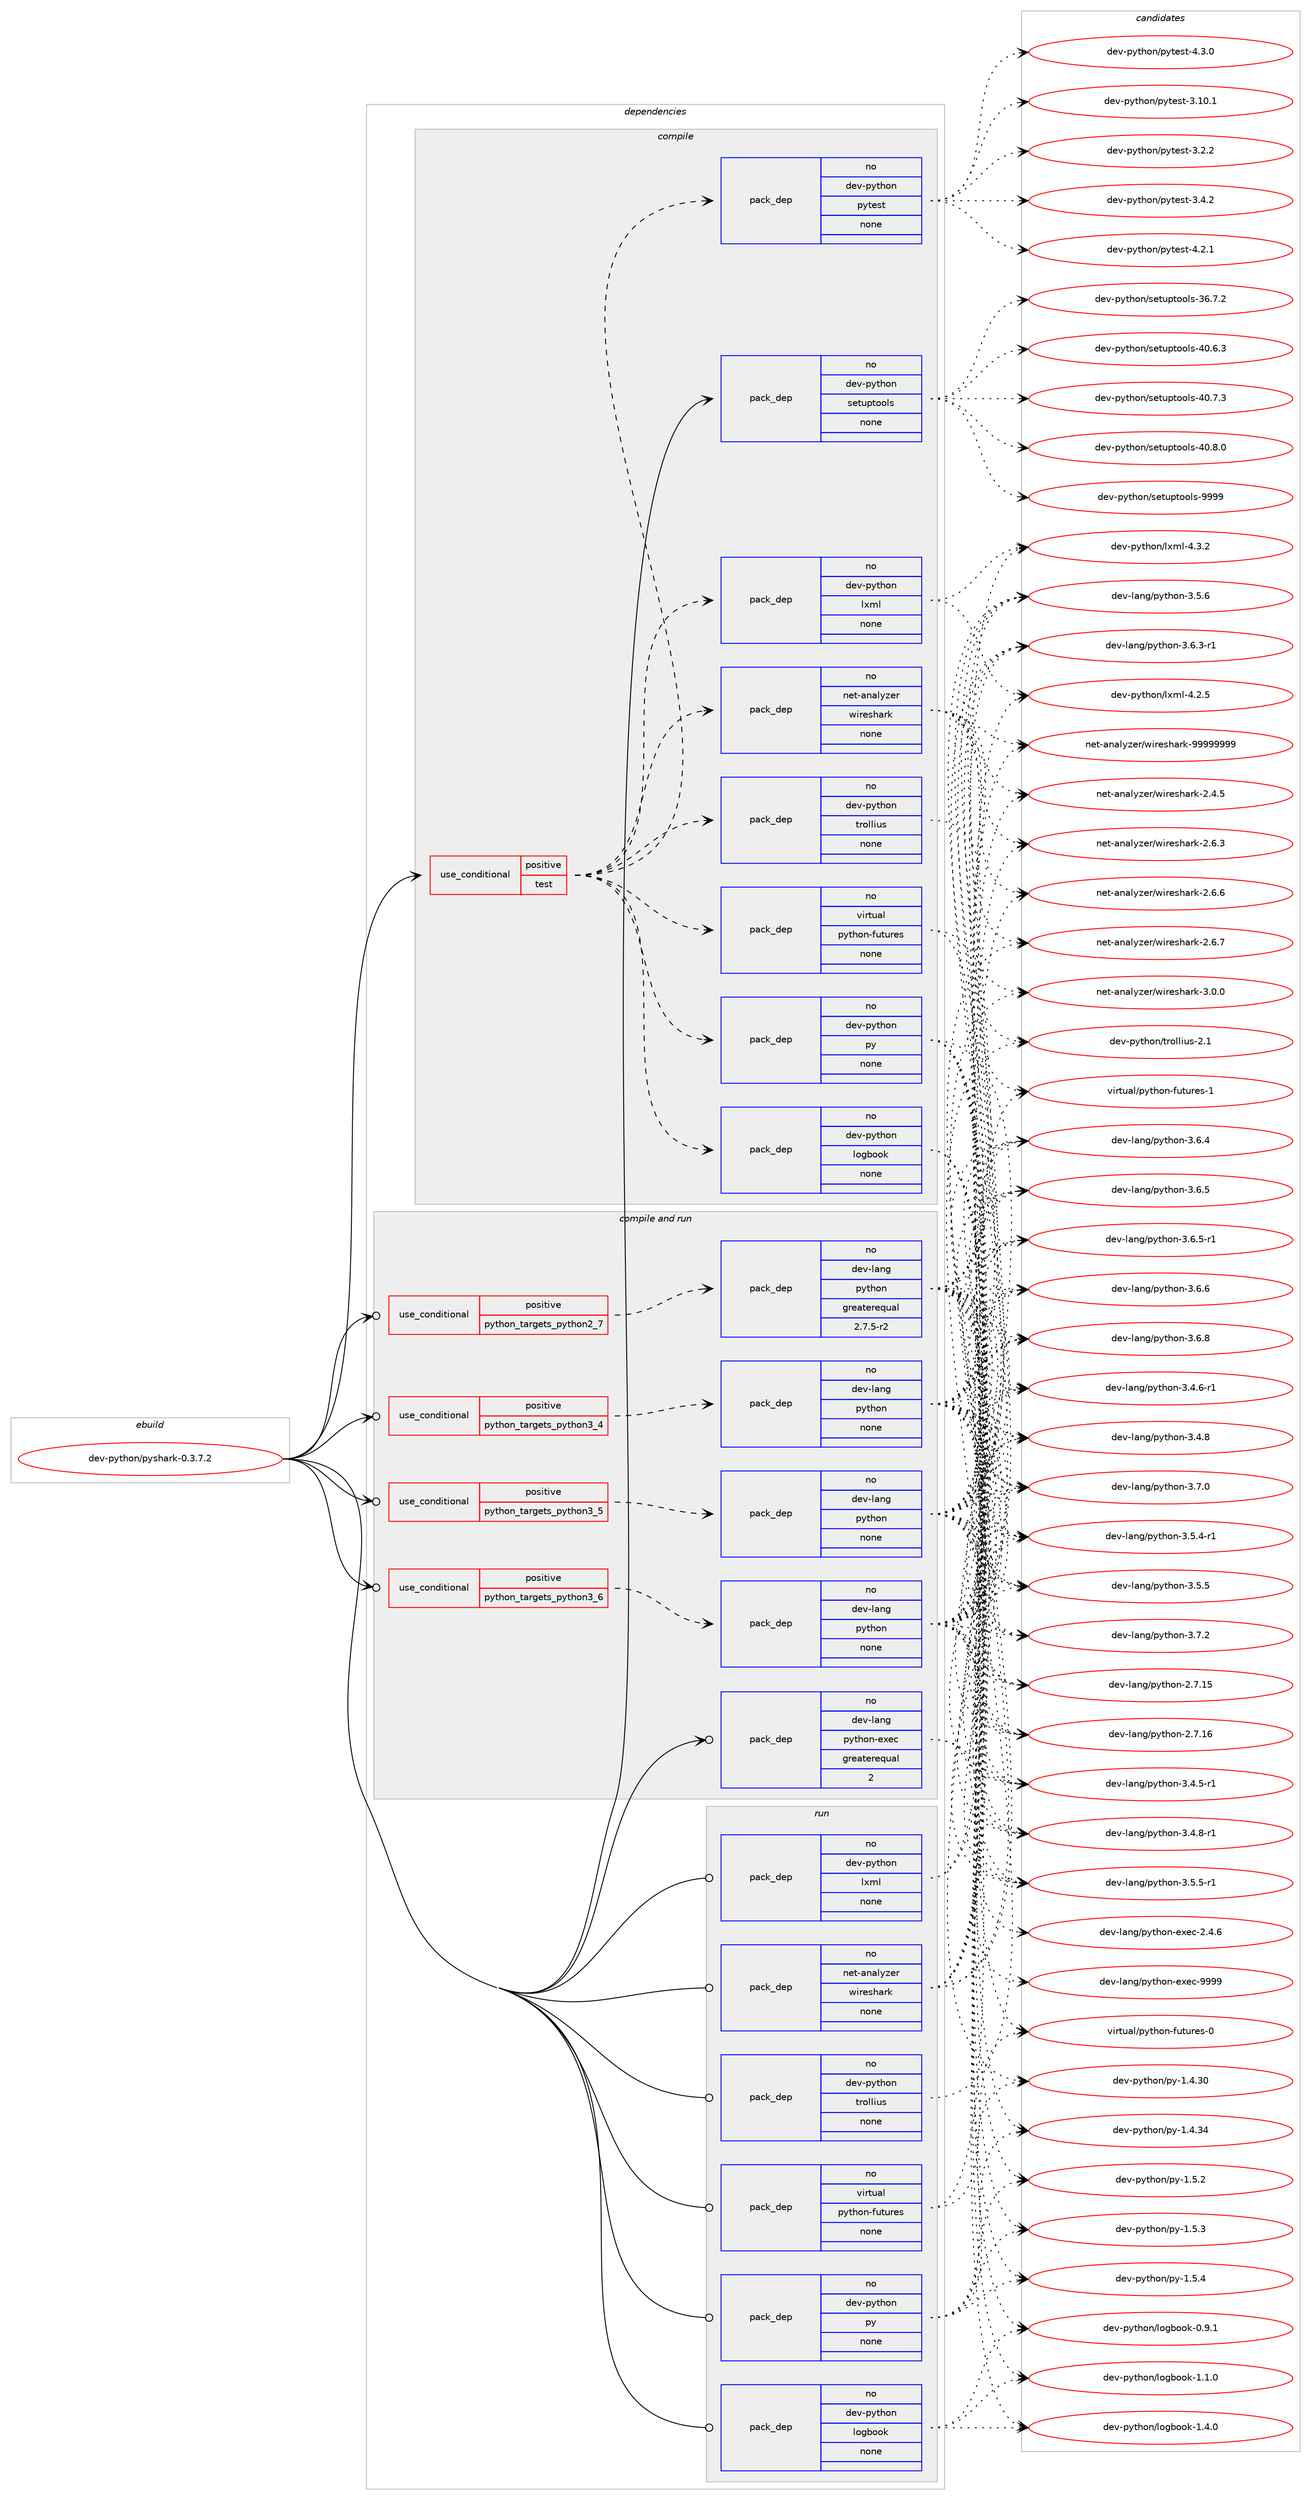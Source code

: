 digraph prolog {

# *************
# Graph options
# *************

newrank=true;
concentrate=true;
compound=true;
graph [rankdir=LR,fontname=Helvetica,fontsize=10,ranksep=1.5];#, ranksep=2.5, nodesep=0.2];
edge  [arrowhead=vee];
node  [fontname=Helvetica,fontsize=10];

# **********
# The ebuild
# **********

subgraph cluster_leftcol {
color=gray;
rank=same;
label=<<i>ebuild</i>>;
id [label="dev-python/pyshark-0.3.7.2", color=red, width=4, href="../dev-python/pyshark-0.3.7.2.svg"];
}

# ****************
# The dependencies
# ****************

subgraph cluster_midcol {
color=gray;
label=<<i>dependencies</i>>;
subgraph cluster_compile {
fillcolor="#eeeeee";
style=filled;
label=<<i>compile</i>>;
subgraph cond381792 {
dependency1432299 [label=<<TABLE BORDER="0" CELLBORDER="1" CELLSPACING="0" CELLPADDING="4"><TR><TD ROWSPAN="3" CELLPADDING="10">use_conditional</TD></TR><TR><TD>positive</TD></TR><TR><TD>test</TD></TR></TABLE>>, shape=none, color=red];
subgraph pack1027167 {
dependency1432300 [label=<<TABLE BORDER="0" CELLBORDER="1" CELLSPACING="0" CELLPADDING="4" WIDTH="220"><TR><TD ROWSPAN="6" CELLPADDING="30">pack_dep</TD></TR><TR><TD WIDTH="110">no</TD></TR><TR><TD>dev-python</TD></TR><TR><TD>py</TD></TR><TR><TD>none</TD></TR><TR><TD></TD></TR></TABLE>>, shape=none, color=blue];
}
dependency1432299:e -> dependency1432300:w [weight=20,style="dashed",arrowhead="vee"];
subgraph pack1027168 {
dependency1432301 [label=<<TABLE BORDER="0" CELLBORDER="1" CELLSPACING="0" CELLPADDING="4" WIDTH="220"><TR><TD ROWSPAN="6" CELLPADDING="30">pack_dep</TD></TR><TR><TD WIDTH="110">no</TD></TR><TR><TD>dev-python</TD></TR><TR><TD>logbook</TD></TR><TR><TD>none</TD></TR><TR><TD></TD></TR></TABLE>>, shape=none, color=blue];
}
dependency1432299:e -> dependency1432301:w [weight=20,style="dashed",arrowhead="vee"];
subgraph pack1027169 {
dependency1432302 [label=<<TABLE BORDER="0" CELLBORDER="1" CELLSPACING="0" CELLPADDING="4" WIDTH="220"><TR><TD ROWSPAN="6" CELLPADDING="30">pack_dep</TD></TR><TR><TD WIDTH="110">no</TD></TR><TR><TD>dev-python</TD></TR><TR><TD>lxml</TD></TR><TR><TD>none</TD></TR><TR><TD></TD></TR></TABLE>>, shape=none, color=blue];
}
dependency1432299:e -> dependency1432302:w [weight=20,style="dashed",arrowhead="vee"];
subgraph pack1027170 {
dependency1432303 [label=<<TABLE BORDER="0" CELLBORDER="1" CELLSPACING="0" CELLPADDING="4" WIDTH="220"><TR><TD ROWSPAN="6" CELLPADDING="30">pack_dep</TD></TR><TR><TD WIDTH="110">no</TD></TR><TR><TD>dev-python</TD></TR><TR><TD>trollius</TD></TR><TR><TD>none</TD></TR><TR><TD></TD></TR></TABLE>>, shape=none, color=blue];
}
dependency1432299:e -> dependency1432303:w [weight=20,style="dashed",arrowhead="vee"];
subgraph pack1027171 {
dependency1432304 [label=<<TABLE BORDER="0" CELLBORDER="1" CELLSPACING="0" CELLPADDING="4" WIDTH="220"><TR><TD ROWSPAN="6" CELLPADDING="30">pack_dep</TD></TR><TR><TD WIDTH="110">no</TD></TR><TR><TD>virtual</TD></TR><TR><TD>python-futures</TD></TR><TR><TD>none</TD></TR><TR><TD></TD></TR></TABLE>>, shape=none, color=blue];
}
dependency1432299:e -> dependency1432304:w [weight=20,style="dashed",arrowhead="vee"];
subgraph pack1027172 {
dependency1432305 [label=<<TABLE BORDER="0" CELLBORDER="1" CELLSPACING="0" CELLPADDING="4" WIDTH="220"><TR><TD ROWSPAN="6" CELLPADDING="30">pack_dep</TD></TR><TR><TD WIDTH="110">no</TD></TR><TR><TD>net-analyzer</TD></TR><TR><TD>wireshark</TD></TR><TR><TD>none</TD></TR><TR><TD></TD></TR></TABLE>>, shape=none, color=blue];
}
dependency1432299:e -> dependency1432305:w [weight=20,style="dashed",arrowhead="vee"];
subgraph pack1027173 {
dependency1432306 [label=<<TABLE BORDER="0" CELLBORDER="1" CELLSPACING="0" CELLPADDING="4" WIDTH="220"><TR><TD ROWSPAN="6" CELLPADDING="30">pack_dep</TD></TR><TR><TD WIDTH="110">no</TD></TR><TR><TD>dev-python</TD></TR><TR><TD>pytest</TD></TR><TR><TD>none</TD></TR><TR><TD></TD></TR></TABLE>>, shape=none, color=blue];
}
dependency1432299:e -> dependency1432306:w [weight=20,style="dashed",arrowhead="vee"];
}
id:e -> dependency1432299:w [weight=20,style="solid",arrowhead="vee"];
subgraph pack1027174 {
dependency1432307 [label=<<TABLE BORDER="0" CELLBORDER="1" CELLSPACING="0" CELLPADDING="4" WIDTH="220"><TR><TD ROWSPAN="6" CELLPADDING="30">pack_dep</TD></TR><TR><TD WIDTH="110">no</TD></TR><TR><TD>dev-python</TD></TR><TR><TD>setuptools</TD></TR><TR><TD>none</TD></TR><TR><TD></TD></TR></TABLE>>, shape=none, color=blue];
}
id:e -> dependency1432307:w [weight=20,style="solid",arrowhead="vee"];
}
subgraph cluster_compileandrun {
fillcolor="#eeeeee";
style=filled;
label=<<i>compile and run</i>>;
subgraph cond381793 {
dependency1432308 [label=<<TABLE BORDER="0" CELLBORDER="1" CELLSPACING="0" CELLPADDING="4"><TR><TD ROWSPAN="3" CELLPADDING="10">use_conditional</TD></TR><TR><TD>positive</TD></TR><TR><TD>python_targets_python2_7</TD></TR></TABLE>>, shape=none, color=red];
subgraph pack1027175 {
dependency1432309 [label=<<TABLE BORDER="0" CELLBORDER="1" CELLSPACING="0" CELLPADDING="4" WIDTH="220"><TR><TD ROWSPAN="6" CELLPADDING="30">pack_dep</TD></TR><TR><TD WIDTH="110">no</TD></TR><TR><TD>dev-lang</TD></TR><TR><TD>python</TD></TR><TR><TD>greaterequal</TD></TR><TR><TD>2.7.5-r2</TD></TR></TABLE>>, shape=none, color=blue];
}
dependency1432308:e -> dependency1432309:w [weight=20,style="dashed",arrowhead="vee"];
}
id:e -> dependency1432308:w [weight=20,style="solid",arrowhead="odotvee"];
subgraph cond381794 {
dependency1432310 [label=<<TABLE BORDER="0" CELLBORDER="1" CELLSPACING="0" CELLPADDING="4"><TR><TD ROWSPAN="3" CELLPADDING="10">use_conditional</TD></TR><TR><TD>positive</TD></TR><TR><TD>python_targets_python3_4</TD></TR></TABLE>>, shape=none, color=red];
subgraph pack1027176 {
dependency1432311 [label=<<TABLE BORDER="0" CELLBORDER="1" CELLSPACING="0" CELLPADDING="4" WIDTH="220"><TR><TD ROWSPAN="6" CELLPADDING="30">pack_dep</TD></TR><TR><TD WIDTH="110">no</TD></TR><TR><TD>dev-lang</TD></TR><TR><TD>python</TD></TR><TR><TD>none</TD></TR><TR><TD></TD></TR></TABLE>>, shape=none, color=blue];
}
dependency1432310:e -> dependency1432311:w [weight=20,style="dashed",arrowhead="vee"];
}
id:e -> dependency1432310:w [weight=20,style="solid",arrowhead="odotvee"];
subgraph cond381795 {
dependency1432312 [label=<<TABLE BORDER="0" CELLBORDER="1" CELLSPACING="0" CELLPADDING="4"><TR><TD ROWSPAN="3" CELLPADDING="10">use_conditional</TD></TR><TR><TD>positive</TD></TR><TR><TD>python_targets_python3_5</TD></TR></TABLE>>, shape=none, color=red];
subgraph pack1027177 {
dependency1432313 [label=<<TABLE BORDER="0" CELLBORDER="1" CELLSPACING="0" CELLPADDING="4" WIDTH="220"><TR><TD ROWSPAN="6" CELLPADDING="30">pack_dep</TD></TR><TR><TD WIDTH="110">no</TD></TR><TR><TD>dev-lang</TD></TR><TR><TD>python</TD></TR><TR><TD>none</TD></TR><TR><TD></TD></TR></TABLE>>, shape=none, color=blue];
}
dependency1432312:e -> dependency1432313:w [weight=20,style="dashed",arrowhead="vee"];
}
id:e -> dependency1432312:w [weight=20,style="solid",arrowhead="odotvee"];
subgraph cond381796 {
dependency1432314 [label=<<TABLE BORDER="0" CELLBORDER="1" CELLSPACING="0" CELLPADDING="4"><TR><TD ROWSPAN="3" CELLPADDING="10">use_conditional</TD></TR><TR><TD>positive</TD></TR><TR><TD>python_targets_python3_6</TD></TR></TABLE>>, shape=none, color=red];
subgraph pack1027178 {
dependency1432315 [label=<<TABLE BORDER="0" CELLBORDER="1" CELLSPACING="0" CELLPADDING="4" WIDTH="220"><TR><TD ROWSPAN="6" CELLPADDING="30">pack_dep</TD></TR><TR><TD WIDTH="110">no</TD></TR><TR><TD>dev-lang</TD></TR><TR><TD>python</TD></TR><TR><TD>none</TD></TR><TR><TD></TD></TR></TABLE>>, shape=none, color=blue];
}
dependency1432314:e -> dependency1432315:w [weight=20,style="dashed",arrowhead="vee"];
}
id:e -> dependency1432314:w [weight=20,style="solid",arrowhead="odotvee"];
subgraph pack1027179 {
dependency1432316 [label=<<TABLE BORDER="0" CELLBORDER="1" CELLSPACING="0" CELLPADDING="4" WIDTH="220"><TR><TD ROWSPAN="6" CELLPADDING="30">pack_dep</TD></TR><TR><TD WIDTH="110">no</TD></TR><TR><TD>dev-lang</TD></TR><TR><TD>python-exec</TD></TR><TR><TD>greaterequal</TD></TR><TR><TD>2</TD></TR></TABLE>>, shape=none, color=blue];
}
id:e -> dependency1432316:w [weight=20,style="solid",arrowhead="odotvee"];
}
subgraph cluster_run {
fillcolor="#eeeeee";
style=filled;
label=<<i>run</i>>;
subgraph pack1027180 {
dependency1432317 [label=<<TABLE BORDER="0" CELLBORDER="1" CELLSPACING="0" CELLPADDING="4" WIDTH="220"><TR><TD ROWSPAN="6" CELLPADDING="30">pack_dep</TD></TR><TR><TD WIDTH="110">no</TD></TR><TR><TD>dev-python</TD></TR><TR><TD>logbook</TD></TR><TR><TD>none</TD></TR><TR><TD></TD></TR></TABLE>>, shape=none, color=blue];
}
id:e -> dependency1432317:w [weight=20,style="solid",arrowhead="odot"];
subgraph pack1027181 {
dependency1432318 [label=<<TABLE BORDER="0" CELLBORDER="1" CELLSPACING="0" CELLPADDING="4" WIDTH="220"><TR><TD ROWSPAN="6" CELLPADDING="30">pack_dep</TD></TR><TR><TD WIDTH="110">no</TD></TR><TR><TD>dev-python</TD></TR><TR><TD>lxml</TD></TR><TR><TD>none</TD></TR><TR><TD></TD></TR></TABLE>>, shape=none, color=blue];
}
id:e -> dependency1432318:w [weight=20,style="solid",arrowhead="odot"];
subgraph pack1027182 {
dependency1432319 [label=<<TABLE BORDER="0" CELLBORDER="1" CELLSPACING="0" CELLPADDING="4" WIDTH="220"><TR><TD ROWSPAN="6" CELLPADDING="30">pack_dep</TD></TR><TR><TD WIDTH="110">no</TD></TR><TR><TD>dev-python</TD></TR><TR><TD>py</TD></TR><TR><TD>none</TD></TR><TR><TD></TD></TR></TABLE>>, shape=none, color=blue];
}
id:e -> dependency1432319:w [weight=20,style="solid",arrowhead="odot"];
subgraph pack1027183 {
dependency1432320 [label=<<TABLE BORDER="0" CELLBORDER="1" CELLSPACING="0" CELLPADDING="4" WIDTH="220"><TR><TD ROWSPAN="6" CELLPADDING="30">pack_dep</TD></TR><TR><TD WIDTH="110">no</TD></TR><TR><TD>dev-python</TD></TR><TR><TD>trollius</TD></TR><TR><TD>none</TD></TR><TR><TD></TD></TR></TABLE>>, shape=none, color=blue];
}
id:e -> dependency1432320:w [weight=20,style="solid",arrowhead="odot"];
subgraph pack1027184 {
dependency1432321 [label=<<TABLE BORDER="0" CELLBORDER="1" CELLSPACING="0" CELLPADDING="4" WIDTH="220"><TR><TD ROWSPAN="6" CELLPADDING="30">pack_dep</TD></TR><TR><TD WIDTH="110">no</TD></TR><TR><TD>net-analyzer</TD></TR><TR><TD>wireshark</TD></TR><TR><TD>none</TD></TR><TR><TD></TD></TR></TABLE>>, shape=none, color=blue];
}
id:e -> dependency1432321:w [weight=20,style="solid",arrowhead="odot"];
subgraph pack1027185 {
dependency1432322 [label=<<TABLE BORDER="0" CELLBORDER="1" CELLSPACING="0" CELLPADDING="4" WIDTH="220"><TR><TD ROWSPAN="6" CELLPADDING="30">pack_dep</TD></TR><TR><TD WIDTH="110">no</TD></TR><TR><TD>virtual</TD></TR><TR><TD>python-futures</TD></TR><TR><TD>none</TD></TR><TR><TD></TD></TR></TABLE>>, shape=none, color=blue];
}
id:e -> dependency1432322:w [weight=20,style="solid",arrowhead="odot"];
}
}

# **************
# The candidates
# **************

subgraph cluster_choices {
rank=same;
color=gray;
label=<<i>candidates</i>>;

subgraph choice1027167 {
color=black;
nodesep=1;
choice100101118451121211161041111104711212145494652465148 [label="dev-python/py-1.4.30", color=red, width=4,href="../dev-python/py-1.4.30.svg"];
choice100101118451121211161041111104711212145494652465152 [label="dev-python/py-1.4.34", color=red, width=4,href="../dev-python/py-1.4.34.svg"];
choice1001011184511212111610411111047112121454946534650 [label="dev-python/py-1.5.2", color=red, width=4,href="../dev-python/py-1.5.2.svg"];
choice1001011184511212111610411111047112121454946534651 [label="dev-python/py-1.5.3", color=red, width=4,href="../dev-python/py-1.5.3.svg"];
choice1001011184511212111610411111047112121454946534652 [label="dev-python/py-1.5.4", color=red, width=4,href="../dev-python/py-1.5.4.svg"];
dependency1432300:e -> choice100101118451121211161041111104711212145494652465148:w [style=dotted,weight="100"];
dependency1432300:e -> choice100101118451121211161041111104711212145494652465152:w [style=dotted,weight="100"];
dependency1432300:e -> choice1001011184511212111610411111047112121454946534650:w [style=dotted,weight="100"];
dependency1432300:e -> choice1001011184511212111610411111047112121454946534651:w [style=dotted,weight="100"];
dependency1432300:e -> choice1001011184511212111610411111047112121454946534652:w [style=dotted,weight="100"];
}
subgraph choice1027168 {
color=black;
nodesep=1;
choice100101118451121211161041111104710811110398111111107454846574649 [label="dev-python/logbook-0.9.1", color=red, width=4,href="../dev-python/logbook-0.9.1.svg"];
choice100101118451121211161041111104710811110398111111107454946494648 [label="dev-python/logbook-1.1.0", color=red, width=4,href="../dev-python/logbook-1.1.0.svg"];
choice100101118451121211161041111104710811110398111111107454946524648 [label="dev-python/logbook-1.4.0", color=red, width=4,href="../dev-python/logbook-1.4.0.svg"];
dependency1432301:e -> choice100101118451121211161041111104710811110398111111107454846574649:w [style=dotted,weight="100"];
dependency1432301:e -> choice100101118451121211161041111104710811110398111111107454946494648:w [style=dotted,weight="100"];
dependency1432301:e -> choice100101118451121211161041111104710811110398111111107454946524648:w [style=dotted,weight="100"];
}
subgraph choice1027169 {
color=black;
nodesep=1;
choice1001011184511212111610411111047108120109108455246504653 [label="dev-python/lxml-4.2.5", color=red, width=4,href="../dev-python/lxml-4.2.5.svg"];
choice1001011184511212111610411111047108120109108455246514650 [label="dev-python/lxml-4.3.2", color=red, width=4,href="../dev-python/lxml-4.3.2.svg"];
dependency1432302:e -> choice1001011184511212111610411111047108120109108455246504653:w [style=dotted,weight="100"];
dependency1432302:e -> choice1001011184511212111610411111047108120109108455246514650:w [style=dotted,weight="100"];
}
subgraph choice1027170 {
color=black;
nodesep=1;
choice100101118451121211161041111104711611411110810810511711545504649 [label="dev-python/trollius-2.1", color=red, width=4,href="../dev-python/trollius-2.1.svg"];
dependency1432303:e -> choice100101118451121211161041111104711611411110810810511711545504649:w [style=dotted,weight="100"];
}
subgraph choice1027171 {
color=black;
nodesep=1;
choice1181051141161179710847112121116104111110451021171161171141011154548 [label="virtual/python-futures-0", color=red, width=4,href="../virtual/python-futures-0.svg"];
choice1181051141161179710847112121116104111110451021171161171141011154549 [label="virtual/python-futures-1", color=red, width=4,href="../virtual/python-futures-1.svg"];
dependency1432304:e -> choice1181051141161179710847112121116104111110451021171161171141011154548:w [style=dotted,weight="100"];
dependency1432304:e -> choice1181051141161179710847112121116104111110451021171161171141011154549:w [style=dotted,weight="100"];
}
subgraph choice1027172 {
color=black;
nodesep=1;
choice1101011164597110971081211221011144711910511410111510497114107455046524653 [label="net-analyzer/wireshark-2.4.5", color=red, width=4,href="../net-analyzer/wireshark-2.4.5.svg"];
choice1101011164597110971081211221011144711910511410111510497114107455046544651 [label="net-analyzer/wireshark-2.6.3", color=red, width=4,href="../net-analyzer/wireshark-2.6.3.svg"];
choice1101011164597110971081211221011144711910511410111510497114107455046544654 [label="net-analyzer/wireshark-2.6.6", color=red, width=4,href="../net-analyzer/wireshark-2.6.6.svg"];
choice1101011164597110971081211221011144711910511410111510497114107455046544655 [label="net-analyzer/wireshark-2.6.7", color=red, width=4,href="../net-analyzer/wireshark-2.6.7.svg"];
choice1101011164597110971081211221011144711910511410111510497114107455146484648 [label="net-analyzer/wireshark-3.0.0", color=red, width=4,href="../net-analyzer/wireshark-3.0.0.svg"];
choice1101011164597110971081211221011144711910511410111510497114107455757575757575757 [label="net-analyzer/wireshark-99999999", color=red, width=4,href="../net-analyzer/wireshark-99999999.svg"];
dependency1432305:e -> choice1101011164597110971081211221011144711910511410111510497114107455046524653:w [style=dotted,weight="100"];
dependency1432305:e -> choice1101011164597110971081211221011144711910511410111510497114107455046544651:w [style=dotted,weight="100"];
dependency1432305:e -> choice1101011164597110971081211221011144711910511410111510497114107455046544654:w [style=dotted,weight="100"];
dependency1432305:e -> choice1101011164597110971081211221011144711910511410111510497114107455046544655:w [style=dotted,weight="100"];
dependency1432305:e -> choice1101011164597110971081211221011144711910511410111510497114107455146484648:w [style=dotted,weight="100"];
dependency1432305:e -> choice1101011164597110971081211221011144711910511410111510497114107455757575757575757:w [style=dotted,weight="100"];
}
subgraph choice1027173 {
color=black;
nodesep=1;
choice100101118451121211161041111104711212111610111511645514649484649 [label="dev-python/pytest-3.10.1", color=red, width=4,href="../dev-python/pytest-3.10.1.svg"];
choice1001011184511212111610411111047112121116101115116455146504650 [label="dev-python/pytest-3.2.2", color=red, width=4,href="../dev-python/pytest-3.2.2.svg"];
choice1001011184511212111610411111047112121116101115116455146524650 [label="dev-python/pytest-3.4.2", color=red, width=4,href="../dev-python/pytest-3.4.2.svg"];
choice1001011184511212111610411111047112121116101115116455246504649 [label="dev-python/pytest-4.2.1", color=red, width=4,href="../dev-python/pytest-4.2.1.svg"];
choice1001011184511212111610411111047112121116101115116455246514648 [label="dev-python/pytest-4.3.0", color=red, width=4,href="../dev-python/pytest-4.3.0.svg"];
dependency1432306:e -> choice100101118451121211161041111104711212111610111511645514649484649:w [style=dotted,weight="100"];
dependency1432306:e -> choice1001011184511212111610411111047112121116101115116455146504650:w [style=dotted,weight="100"];
dependency1432306:e -> choice1001011184511212111610411111047112121116101115116455146524650:w [style=dotted,weight="100"];
dependency1432306:e -> choice1001011184511212111610411111047112121116101115116455246504649:w [style=dotted,weight="100"];
dependency1432306:e -> choice1001011184511212111610411111047112121116101115116455246514648:w [style=dotted,weight="100"];
}
subgraph choice1027174 {
color=black;
nodesep=1;
choice100101118451121211161041111104711510111611711211611111110811545515446554650 [label="dev-python/setuptools-36.7.2", color=red, width=4,href="../dev-python/setuptools-36.7.2.svg"];
choice100101118451121211161041111104711510111611711211611111110811545524846544651 [label="dev-python/setuptools-40.6.3", color=red, width=4,href="../dev-python/setuptools-40.6.3.svg"];
choice100101118451121211161041111104711510111611711211611111110811545524846554651 [label="dev-python/setuptools-40.7.3", color=red, width=4,href="../dev-python/setuptools-40.7.3.svg"];
choice100101118451121211161041111104711510111611711211611111110811545524846564648 [label="dev-python/setuptools-40.8.0", color=red, width=4,href="../dev-python/setuptools-40.8.0.svg"];
choice10010111845112121116104111110471151011161171121161111111081154557575757 [label="dev-python/setuptools-9999", color=red, width=4,href="../dev-python/setuptools-9999.svg"];
dependency1432307:e -> choice100101118451121211161041111104711510111611711211611111110811545515446554650:w [style=dotted,weight="100"];
dependency1432307:e -> choice100101118451121211161041111104711510111611711211611111110811545524846544651:w [style=dotted,weight="100"];
dependency1432307:e -> choice100101118451121211161041111104711510111611711211611111110811545524846554651:w [style=dotted,weight="100"];
dependency1432307:e -> choice100101118451121211161041111104711510111611711211611111110811545524846564648:w [style=dotted,weight="100"];
dependency1432307:e -> choice10010111845112121116104111110471151011161171121161111111081154557575757:w [style=dotted,weight="100"];
}
subgraph choice1027175 {
color=black;
nodesep=1;
choice10010111845108971101034711212111610411111045504655464953 [label="dev-lang/python-2.7.15", color=red, width=4,href="../dev-lang/python-2.7.15.svg"];
choice10010111845108971101034711212111610411111045504655464954 [label="dev-lang/python-2.7.16", color=red, width=4,href="../dev-lang/python-2.7.16.svg"];
choice1001011184510897110103471121211161041111104551465246534511449 [label="dev-lang/python-3.4.5-r1", color=red, width=4,href="../dev-lang/python-3.4.5-r1.svg"];
choice1001011184510897110103471121211161041111104551465246544511449 [label="dev-lang/python-3.4.6-r1", color=red, width=4,href="../dev-lang/python-3.4.6-r1.svg"];
choice100101118451089711010347112121116104111110455146524656 [label="dev-lang/python-3.4.8", color=red, width=4,href="../dev-lang/python-3.4.8.svg"];
choice1001011184510897110103471121211161041111104551465246564511449 [label="dev-lang/python-3.4.8-r1", color=red, width=4,href="../dev-lang/python-3.4.8-r1.svg"];
choice1001011184510897110103471121211161041111104551465346524511449 [label="dev-lang/python-3.5.4-r1", color=red, width=4,href="../dev-lang/python-3.5.4-r1.svg"];
choice100101118451089711010347112121116104111110455146534653 [label="dev-lang/python-3.5.5", color=red, width=4,href="../dev-lang/python-3.5.5.svg"];
choice1001011184510897110103471121211161041111104551465346534511449 [label="dev-lang/python-3.5.5-r1", color=red, width=4,href="../dev-lang/python-3.5.5-r1.svg"];
choice100101118451089711010347112121116104111110455146534654 [label="dev-lang/python-3.5.6", color=red, width=4,href="../dev-lang/python-3.5.6.svg"];
choice1001011184510897110103471121211161041111104551465446514511449 [label="dev-lang/python-3.6.3-r1", color=red, width=4,href="../dev-lang/python-3.6.3-r1.svg"];
choice100101118451089711010347112121116104111110455146544652 [label="dev-lang/python-3.6.4", color=red, width=4,href="../dev-lang/python-3.6.4.svg"];
choice100101118451089711010347112121116104111110455146544653 [label="dev-lang/python-3.6.5", color=red, width=4,href="../dev-lang/python-3.6.5.svg"];
choice1001011184510897110103471121211161041111104551465446534511449 [label="dev-lang/python-3.6.5-r1", color=red, width=4,href="../dev-lang/python-3.6.5-r1.svg"];
choice100101118451089711010347112121116104111110455146544654 [label="dev-lang/python-3.6.6", color=red, width=4,href="../dev-lang/python-3.6.6.svg"];
choice100101118451089711010347112121116104111110455146544656 [label="dev-lang/python-3.6.8", color=red, width=4,href="../dev-lang/python-3.6.8.svg"];
choice100101118451089711010347112121116104111110455146554648 [label="dev-lang/python-3.7.0", color=red, width=4,href="../dev-lang/python-3.7.0.svg"];
choice100101118451089711010347112121116104111110455146554650 [label="dev-lang/python-3.7.2", color=red, width=4,href="../dev-lang/python-3.7.2.svg"];
dependency1432309:e -> choice10010111845108971101034711212111610411111045504655464953:w [style=dotted,weight="100"];
dependency1432309:e -> choice10010111845108971101034711212111610411111045504655464954:w [style=dotted,weight="100"];
dependency1432309:e -> choice1001011184510897110103471121211161041111104551465246534511449:w [style=dotted,weight="100"];
dependency1432309:e -> choice1001011184510897110103471121211161041111104551465246544511449:w [style=dotted,weight="100"];
dependency1432309:e -> choice100101118451089711010347112121116104111110455146524656:w [style=dotted,weight="100"];
dependency1432309:e -> choice1001011184510897110103471121211161041111104551465246564511449:w [style=dotted,weight="100"];
dependency1432309:e -> choice1001011184510897110103471121211161041111104551465346524511449:w [style=dotted,weight="100"];
dependency1432309:e -> choice100101118451089711010347112121116104111110455146534653:w [style=dotted,weight="100"];
dependency1432309:e -> choice1001011184510897110103471121211161041111104551465346534511449:w [style=dotted,weight="100"];
dependency1432309:e -> choice100101118451089711010347112121116104111110455146534654:w [style=dotted,weight="100"];
dependency1432309:e -> choice1001011184510897110103471121211161041111104551465446514511449:w [style=dotted,weight="100"];
dependency1432309:e -> choice100101118451089711010347112121116104111110455146544652:w [style=dotted,weight="100"];
dependency1432309:e -> choice100101118451089711010347112121116104111110455146544653:w [style=dotted,weight="100"];
dependency1432309:e -> choice1001011184510897110103471121211161041111104551465446534511449:w [style=dotted,weight="100"];
dependency1432309:e -> choice100101118451089711010347112121116104111110455146544654:w [style=dotted,weight="100"];
dependency1432309:e -> choice100101118451089711010347112121116104111110455146544656:w [style=dotted,weight="100"];
dependency1432309:e -> choice100101118451089711010347112121116104111110455146554648:w [style=dotted,weight="100"];
dependency1432309:e -> choice100101118451089711010347112121116104111110455146554650:w [style=dotted,weight="100"];
}
subgraph choice1027176 {
color=black;
nodesep=1;
choice10010111845108971101034711212111610411111045504655464953 [label="dev-lang/python-2.7.15", color=red, width=4,href="../dev-lang/python-2.7.15.svg"];
choice10010111845108971101034711212111610411111045504655464954 [label="dev-lang/python-2.7.16", color=red, width=4,href="../dev-lang/python-2.7.16.svg"];
choice1001011184510897110103471121211161041111104551465246534511449 [label="dev-lang/python-3.4.5-r1", color=red, width=4,href="../dev-lang/python-3.4.5-r1.svg"];
choice1001011184510897110103471121211161041111104551465246544511449 [label="dev-lang/python-3.4.6-r1", color=red, width=4,href="../dev-lang/python-3.4.6-r1.svg"];
choice100101118451089711010347112121116104111110455146524656 [label="dev-lang/python-3.4.8", color=red, width=4,href="../dev-lang/python-3.4.8.svg"];
choice1001011184510897110103471121211161041111104551465246564511449 [label="dev-lang/python-3.4.8-r1", color=red, width=4,href="../dev-lang/python-3.4.8-r1.svg"];
choice1001011184510897110103471121211161041111104551465346524511449 [label="dev-lang/python-3.5.4-r1", color=red, width=4,href="../dev-lang/python-3.5.4-r1.svg"];
choice100101118451089711010347112121116104111110455146534653 [label="dev-lang/python-3.5.5", color=red, width=4,href="../dev-lang/python-3.5.5.svg"];
choice1001011184510897110103471121211161041111104551465346534511449 [label="dev-lang/python-3.5.5-r1", color=red, width=4,href="../dev-lang/python-3.5.5-r1.svg"];
choice100101118451089711010347112121116104111110455146534654 [label="dev-lang/python-3.5.6", color=red, width=4,href="../dev-lang/python-3.5.6.svg"];
choice1001011184510897110103471121211161041111104551465446514511449 [label="dev-lang/python-3.6.3-r1", color=red, width=4,href="../dev-lang/python-3.6.3-r1.svg"];
choice100101118451089711010347112121116104111110455146544652 [label="dev-lang/python-3.6.4", color=red, width=4,href="../dev-lang/python-3.6.4.svg"];
choice100101118451089711010347112121116104111110455146544653 [label="dev-lang/python-3.6.5", color=red, width=4,href="../dev-lang/python-3.6.5.svg"];
choice1001011184510897110103471121211161041111104551465446534511449 [label="dev-lang/python-3.6.5-r1", color=red, width=4,href="../dev-lang/python-3.6.5-r1.svg"];
choice100101118451089711010347112121116104111110455146544654 [label="dev-lang/python-3.6.6", color=red, width=4,href="../dev-lang/python-3.6.6.svg"];
choice100101118451089711010347112121116104111110455146544656 [label="dev-lang/python-3.6.8", color=red, width=4,href="../dev-lang/python-3.6.8.svg"];
choice100101118451089711010347112121116104111110455146554648 [label="dev-lang/python-3.7.0", color=red, width=4,href="../dev-lang/python-3.7.0.svg"];
choice100101118451089711010347112121116104111110455146554650 [label="dev-lang/python-3.7.2", color=red, width=4,href="../dev-lang/python-3.7.2.svg"];
dependency1432311:e -> choice10010111845108971101034711212111610411111045504655464953:w [style=dotted,weight="100"];
dependency1432311:e -> choice10010111845108971101034711212111610411111045504655464954:w [style=dotted,weight="100"];
dependency1432311:e -> choice1001011184510897110103471121211161041111104551465246534511449:w [style=dotted,weight="100"];
dependency1432311:e -> choice1001011184510897110103471121211161041111104551465246544511449:w [style=dotted,weight="100"];
dependency1432311:e -> choice100101118451089711010347112121116104111110455146524656:w [style=dotted,weight="100"];
dependency1432311:e -> choice1001011184510897110103471121211161041111104551465246564511449:w [style=dotted,weight="100"];
dependency1432311:e -> choice1001011184510897110103471121211161041111104551465346524511449:w [style=dotted,weight="100"];
dependency1432311:e -> choice100101118451089711010347112121116104111110455146534653:w [style=dotted,weight="100"];
dependency1432311:e -> choice1001011184510897110103471121211161041111104551465346534511449:w [style=dotted,weight="100"];
dependency1432311:e -> choice100101118451089711010347112121116104111110455146534654:w [style=dotted,weight="100"];
dependency1432311:e -> choice1001011184510897110103471121211161041111104551465446514511449:w [style=dotted,weight="100"];
dependency1432311:e -> choice100101118451089711010347112121116104111110455146544652:w [style=dotted,weight="100"];
dependency1432311:e -> choice100101118451089711010347112121116104111110455146544653:w [style=dotted,weight="100"];
dependency1432311:e -> choice1001011184510897110103471121211161041111104551465446534511449:w [style=dotted,weight="100"];
dependency1432311:e -> choice100101118451089711010347112121116104111110455146544654:w [style=dotted,weight="100"];
dependency1432311:e -> choice100101118451089711010347112121116104111110455146544656:w [style=dotted,weight="100"];
dependency1432311:e -> choice100101118451089711010347112121116104111110455146554648:w [style=dotted,weight="100"];
dependency1432311:e -> choice100101118451089711010347112121116104111110455146554650:w [style=dotted,weight="100"];
}
subgraph choice1027177 {
color=black;
nodesep=1;
choice10010111845108971101034711212111610411111045504655464953 [label="dev-lang/python-2.7.15", color=red, width=4,href="../dev-lang/python-2.7.15.svg"];
choice10010111845108971101034711212111610411111045504655464954 [label="dev-lang/python-2.7.16", color=red, width=4,href="../dev-lang/python-2.7.16.svg"];
choice1001011184510897110103471121211161041111104551465246534511449 [label="dev-lang/python-3.4.5-r1", color=red, width=4,href="../dev-lang/python-3.4.5-r1.svg"];
choice1001011184510897110103471121211161041111104551465246544511449 [label="dev-lang/python-3.4.6-r1", color=red, width=4,href="../dev-lang/python-3.4.6-r1.svg"];
choice100101118451089711010347112121116104111110455146524656 [label="dev-lang/python-3.4.8", color=red, width=4,href="../dev-lang/python-3.4.8.svg"];
choice1001011184510897110103471121211161041111104551465246564511449 [label="dev-lang/python-3.4.8-r1", color=red, width=4,href="../dev-lang/python-3.4.8-r1.svg"];
choice1001011184510897110103471121211161041111104551465346524511449 [label="dev-lang/python-3.5.4-r1", color=red, width=4,href="../dev-lang/python-3.5.4-r1.svg"];
choice100101118451089711010347112121116104111110455146534653 [label="dev-lang/python-3.5.5", color=red, width=4,href="../dev-lang/python-3.5.5.svg"];
choice1001011184510897110103471121211161041111104551465346534511449 [label="dev-lang/python-3.5.5-r1", color=red, width=4,href="../dev-lang/python-3.5.5-r1.svg"];
choice100101118451089711010347112121116104111110455146534654 [label="dev-lang/python-3.5.6", color=red, width=4,href="../dev-lang/python-3.5.6.svg"];
choice1001011184510897110103471121211161041111104551465446514511449 [label="dev-lang/python-3.6.3-r1", color=red, width=4,href="../dev-lang/python-3.6.3-r1.svg"];
choice100101118451089711010347112121116104111110455146544652 [label="dev-lang/python-3.6.4", color=red, width=4,href="../dev-lang/python-3.6.4.svg"];
choice100101118451089711010347112121116104111110455146544653 [label="dev-lang/python-3.6.5", color=red, width=4,href="../dev-lang/python-3.6.5.svg"];
choice1001011184510897110103471121211161041111104551465446534511449 [label="dev-lang/python-3.6.5-r1", color=red, width=4,href="../dev-lang/python-3.6.5-r1.svg"];
choice100101118451089711010347112121116104111110455146544654 [label="dev-lang/python-3.6.6", color=red, width=4,href="../dev-lang/python-3.6.6.svg"];
choice100101118451089711010347112121116104111110455146544656 [label="dev-lang/python-3.6.8", color=red, width=4,href="../dev-lang/python-3.6.8.svg"];
choice100101118451089711010347112121116104111110455146554648 [label="dev-lang/python-3.7.0", color=red, width=4,href="../dev-lang/python-3.7.0.svg"];
choice100101118451089711010347112121116104111110455146554650 [label="dev-lang/python-3.7.2", color=red, width=4,href="../dev-lang/python-3.7.2.svg"];
dependency1432313:e -> choice10010111845108971101034711212111610411111045504655464953:w [style=dotted,weight="100"];
dependency1432313:e -> choice10010111845108971101034711212111610411111045504655464954:w [style=dotted,weight="100"];
dependency1432313:e -> choice1001011184510897110103471121211161041111104551465246534511449:w [style=dotted,weight="100"];
dependency1432313:e -> choice1001011184510897110103471121211161041111104551465246544511449:w [style=dotted,weight="100"];
dependency1432313:e -> choice100101118451089711010347112121116104111110455146524656:w [style=dotted,weight="100"];
dependency1432313:e -> choice1001011184510897110103471121211161041111104551465246564511449:w [style=dotted,weight="100"];
dependency1432313:e -> choice1001011184510897110103471121211161041111104551465346524511449:w [style=dotted,weight="100"];
dependency1432313:e -> choice100101118451089711010347112121116104111110455146534653:w [style=dotted,weight="100"];
dependency1432313:e -> choice1001011184510897110103471121211161041111104551465346534511449:w [style=dotted,weight="100"];
dependency1432313:e -> choice100101118451089711010347112121116104111110455146534654:w [style=dotted,weight="100"];
dependency1432313:e -> choice1001011184510897110103471121211161041111104551465446514511449:w [style=dotted,weight="100"];
dependency1432313:e -> choice100101118451089711010347112121116104111110455146544652:w [style=dotted,weight="100"];
dependency1432313:e -> choice100101118451089711010347112121116104111110455146544653:w [style=dotted,weight="100"];
dependency1432313:e -> choice1001011184510897110103471121211161041111104551465446534511449:w [style=dotted,weight="100"];
dependency1432313:e -> choice100101118451089711010347112121116104111110455146544654:w [style=dotted,weight="100"];
dependency1432313:e -> choice100101118451089711010347112121116104111110455146544656:w [style=dotted,weight="100"];
dependency1432313:e -> choice100101118451089711010347112121116104111110455146554648:w [style=dotted,weight="100"];
dependency1432313:e -> choice100101118451089711010347112121116104111110455146554650:w [style=dotted,weight="100"];
}
subgraph choice1027178 {
color=black;
nodesep=1;
choice10010111845108971101034711212111610411111045504655464953 [label="dev-lang/python-2.7.15", color=red, width=4,href="../dev-lang/python-2.7.15.svg"];
choice10010111845108971101034711212111610411111045504655464954 [label="dev-lang/python-2.7.16", color=red, width=4,href="../dev-lang/python-2.7.16.svg"];
choice1001011184510897110103471121211161041111104551465246534511449 [label="dev-lang/python-3.4.5-r1", color=red, width=4,href="../dev-lang/python-3.4.5-r1.svg"];
choice1001011184510897110103471121211161041111104551465246544511449 [label="dev-lang/python-3.4.6-r1", color=red, width=4,href="../dev-lang/python-3.4.6-r1.svg"];
choice100101118451089711010347112121116104111110455146524656 [label="dev-lang/python-3.4.8", color=red, width=4,href="../dev-lang/python-3.4.8.svg"];
choice1001011184510897110103471121211161041111104551465246564511449 [label="dev-lang/python-3.4.8-r1", color=red, width=4,href="../dev-lang/python-3.4.8-r1.svg"];
choice1001011184510897110103471121211161041111104551465346524511449 [label="dev-lang/python-3.5.4-r1", color=red, width=4,href="../dev-lang/python-3.5.4-r1.svg"];
choice100101118451089711010347112121116104111110455146534653 [label="dev-lang/python-3.5.5", color=red, width=4,href="../dev-lang/python-3.5.5.svg"];
choice1001011184510897110103471121211161041111104551465346534511449 [label="dev-lang/python-3.5.5-r1", color=red, width=4,href="../dev-lang/python-3.5.5-r1.svg"];
choice100101118451089711010347112121116104111110455146534654 [label="dev-lang/python-3.5.6", color=red, width=4,href="../dev-lang/python-3.5.6.svg"];
choice1001011184510897110103471121211161041111104551465446514511449 [label="dev-lang/python-3.6.3-r1", color=red, width=4,href="../dev-lang/python-3.6.3-r1.svg"];
choice100101118451089711010347112121116104111110455146544652 [label="dev-lang/python-3.6.4", color=red, width=4,href="../dev-lang/python-3.6.4.svg"];
choice100101118451089711010347112121116104111110455146544653 [label="dev-lang/python-3.6.5", color=red, width=4,href="../dev-lang/python-3.6.5.svg"];
choice1001011184510897110103471121211161041111104551465446534511449 [label="dev-lang/python-3.6.5-r1", color=red, width=4,href="../dev-lang/python-3.6.5-r1.svg"];
choice100101118451089711010347112121116104111110455146544654 [label="dev-lang/python-3.6.6", color=red, width=4,href="../dev-lang/python-3.6.6.svg"];
choice100101118451089711010347112121116104111110455146544656 [label="dev-lang/python-3.6.8", color=red, width=4,href="../dev-lang/python-3.6.8.svg"];
choice100101118451089711010347112121116104111110455146554648 [label="dev-lang/python-3.7.0", color=red, width=4,href="../dev-lang/python-3.7.0.svg"];
choice100101118451089711010347112121116104111110455146554650 [label="dev-lang/python-3.7.2", color=red, width=4,href="../dev-lang/python-3.7.2.svg"];
dependency1432315:e -> choice10010111845108971101034711212111610411111045504655464953:w [style=dotted,weight="100"];
dependency1432315:e -> choice10010111845108971101034711212111610411111045504655464954:w [style=dotted,weight="100"];
dependency1432315:e -> choice1001011184510897110103471121211161041111104551465246534511449:w [style=dotted,weight="100"];
dependency1432315:e -> choice1001011184510897110103471121211161041111104551465246544511449:w [style=dotted,weight="100"];
dependency1432315:e -> choice100101118451089711010347112121116104111110455146524656:w [style=dotted,weight="100"];
dependency1432315:e -> choice1001011184510897110103471121211161041111104551465246564511449:w [style=dotted,weight="100"];
dependency1432315:e -> choice1001011184510897110103471121211161041111104551465346524511449:w [style=dotted,weight="100"];
dependency1432315:e -> choice100101118451089711010347112121116104111110455146534653:w [style=dotted,weight="100"];
dependency1432315:e -> choice1001011184510897110103471121211161041111104551465346534511449:w [style=dotted,weight="100"];
dependency1432315:e -> choice100101118451089711010347112121116104111110455146534654:w [style=dotted,weight="100"];
dependency1432315:e -> choice1001011184510897110103471121211161041111104551465446514511449:w [style=dotted,weight="100"];
dependency1432315:e -> choice100101118451089711010347112121116104111110455146544652:w [style=dotted,weight="100"];
dependency1432315:e -> choice100101118451089711010347112121116104111110455146544653:w [style=dotted,weight="100"];
dependency1432315:e -> choice1001011184510897110103471121211161041111104551465446534511449:w [style=dotted,weight="100"];
dependency1432315:e -> choice100101118451089711010347112121116104111110455146544654:w [style=dotted,weight="100"];
dependency1432315:e -> choice100101118451089711010347112121116104111110455146544656:w [style=dotted,weight="100"];
dependency1432315:e -> choice100101118451089711010347112121116104111110455146554648:w [style=dotted,weight="100"];
dependency1432315:e -> choice100101118451089711010347112121116104111110455146554650:w [style=dotted,weight="100"];
}
subgraph choice1027179 {
color=black;
nodesep=1;
choice1001011184510897110103471121211161041111104510112010199455046524654 [label="dev-lang/python-exec-2.4.6", color=red, width=4,href="../dev-lang/python-exec-2.4.6.svg"];
choice10010111845108971101034711212111610411111045101120101994557575757 [label="dev-lang/python-exec-9999", color=red, width=4,href="../dev-lang/python-exec-9999.svg"];
dependency1432316:e -> choice1001011184510897110103471121211161041111104510112010199455046524654:w [style=dotted,weight="100"];
dependency1432316:e -> choice10010111845108971101034711212111610411111045101120101994557575757:w [style=dotted,weight="100"];
}
subgraph choice1027180 {
color=black;
nodesep=1;
choice100101118451121211161041111104710811110398111111107454846574649 [label="dev-python/logbook-0.9.1", color=red, width=4,href="../dev-python/logbook-0.9.1.svg"];
choice100101118451121211161041111104710811110398111111107454946494648 [label="dev-python/logbook-1.1.0", color=red, width=4,href="../dev-python/logbook-1.1.0.svg"];
choice100101118451121211161041111104710811110398111111107454946524648 [label="dev-python/logbook-1.4.0", color=red, width=4,href="../dev-python/logbook-1.4.0.svg"];
dependency1432317:e -> choice100101118451121211161041111104710811110398111111107454846574649:w [style=dotted,weight="100"];
dependency1432317:e -> choice100101118451121211161041111104710811110398111111107454946494648:w [style=dotted,weight="100"];
dependency1432317:e -> choice100101118451121211161041111104710811110398111111107454946524648:w [style=dotted,weight="100"];
}
subgraph choice1027181 {
color=black;
nodesep=1;
choice1001011184511212111610411111047108120109108455246504653 [label="dev-python/lxml-4.2.5", color=red, width=4,href="../dev-python/lxml-4.2.5.svg"];
choice1001011184511212111610411111047108120109108455246514650 [label="dev-python/lxml-4.3.2", color=red, width=4,href="../dev-python/lxml-4.3.2.svg"];
dependency1432318:e -> choice1001011184511212111610411111047108120109108455246504653:w [style=dotted,weight="100"];
dependency1432318:e -> choice1001011184511212111610411111047108120109108455246514650:w [style=dotted,weight="100"];
}
subgraph choice1027182 {
color=black;
nodesep=1;
choice100101118451121211161041111104711212145494652465148 [label="dev-python/py-1.4.30", color=red, width=4,href="../dev-python/py-1.4.30.svg"];
choice100101118451121211161041111104711212145494652465152 [label="dev-python/py-1.4.34", color=red, width=4,href="../dev-python/py-1.4.34.svg"];
choice1001011184511212111610411111047112121454946534650 [label="dev-python/py-1.5.2", color=red, width=4,href="../dev-python/py-1.5.2.svg"];
choice1001011184511212111610411111047112121454946534651 [label="dev-python/py-1.5.3", color=red, width=4,href="../dev-python/py-1.5.3.svg"];
choice1001011184511212111610411111047112121454946534652 [label="dev-python/py-1.5.4", color=red, width=4,href="../dev-python/py-1.5.4.svg"];
dependency1432319:e -> choice100101118451121211161041111104711212145494652465148:w [style=dotted,weight="100"];
dependency1432319:e -> choice100101118451121211161041111104711212145494652465152:w [style=dotted,weight="100"];
dependency1432319:e -> choice1001011184511212111610411111047112121454946534650:w [style=dotted,weight="100"];
dependency1432319:e -> choice1001011184511212111610411111047112121454946534651:w [style=dotted,weight="100"];
dependency1432319:e -> choice1001011184511212111610411111047112121454946534652:w [style=dotted,weight="100"];
}
subgraph choice1027183 {
color=black;
nodesep=1;
choice100101118451121211161041111104711611411110810810511711545504649 [label="dev-python/trollius-2.1", color=red, width=4,href="../dev-python/trollius-2.1.svg"];
dependency1432320:e -> choice100101118451121211161041111104711611411110810810511711545504649:w [style=dotted,weight="100"];
}
subgraph choice1027184 {
color=black;
nodesep=1;
choice1101011164597110971081211221011144711910511410111510497114107455046524653 [label="net-analyzer/wireshark-2.4.5", color=red, width=4,href="../net-analyzer/wireshark-2.4.5.svg"];
choice1101011164597110971081211221011144711910511410111510497114107455046544651 [label="net-analyzer/wireshark-2.6.3", color=red, width=4,href="../net-analyzer/wireshark-2.6.3.svg"];
choice1101011164597110971081211221011144711910511410111510497114107455046544654 [label="net-analyzer/wireshark-2.6.6", color=red, width=4,href="../net-analyzer/wireshark-2.6.6.svg"];
choice1101011164597110971081211221011144711910511410111510497114107455046544655 [label="net-analyzer/wireshark-2.6.7", color=red, width=4,href="../net-analyzer/wireshark-2.6.7.svg"];
choice1101011164597110971081211221011144711910511410111510497114107455146484648 [label="net-analyzer/wireshark-3.0.0", color=red, width=4,href="../net-analyzer/wireshark-3.0.0.svg"];
choice1101011164597110971081211221011144711910511410111510497114107455757575757575757 [label="net-analyzer/wireshark-99999999", color=red, width=4,href="../net-analyzer/wireshark-99999999.svg"];
dependency1432321:e -> choice1101011164597110971081211221011144711910511410111510497114107455046524653:w [style=dotted,weight="100"];
dependency1432321:e -> choice1101011164597110971081211221011144711910511410111510497114107455046544651:w [style=dotted,weight="100"];
dependency1432321:e -> choice1101011164597110971081211221011144711910511410111510497114107455046544654:w [style=dotted,weight="100"];
dependency1432321:e -> choice1101011164597110971081211221011144711910511410111510497114107455046544655:w [style=dotted,weight="100"];
dependency1432321:e -> choice1101011164597110971081211221011144711910511410111510497114107455146484648:w [style=dotted,weight="100"];
dependency1432321:e -> choice1101011164597110971081211221011144711910511410111510497114107455757575757575757:w [style=dotted,weight="100"];
}
subgraph choice1027185 {
color=black;
nodesep=1;
choice1181051141161179710847112121116104111110451021171161171141011154548 [label="virtual/python-futures-0", color=red, width=4,href="../virtual/python-futures-0.svg"];
choice1181051141161179710847112121116104111110451021171161171141011154549 [label="virtual/python-futures-1", color=red, width=4,href="../virtual/python-futures-1.svg"];
dependency1432322:e -> choice1181051141161179710847112121116104111110451021171161171141011154548:w [style=dotted,weight="100"];
dependency1432322:e -> choice1181051141161179710847112121116104111110451021171161171141011154549:w [style=dotted,weight="100"];
}
}

}
